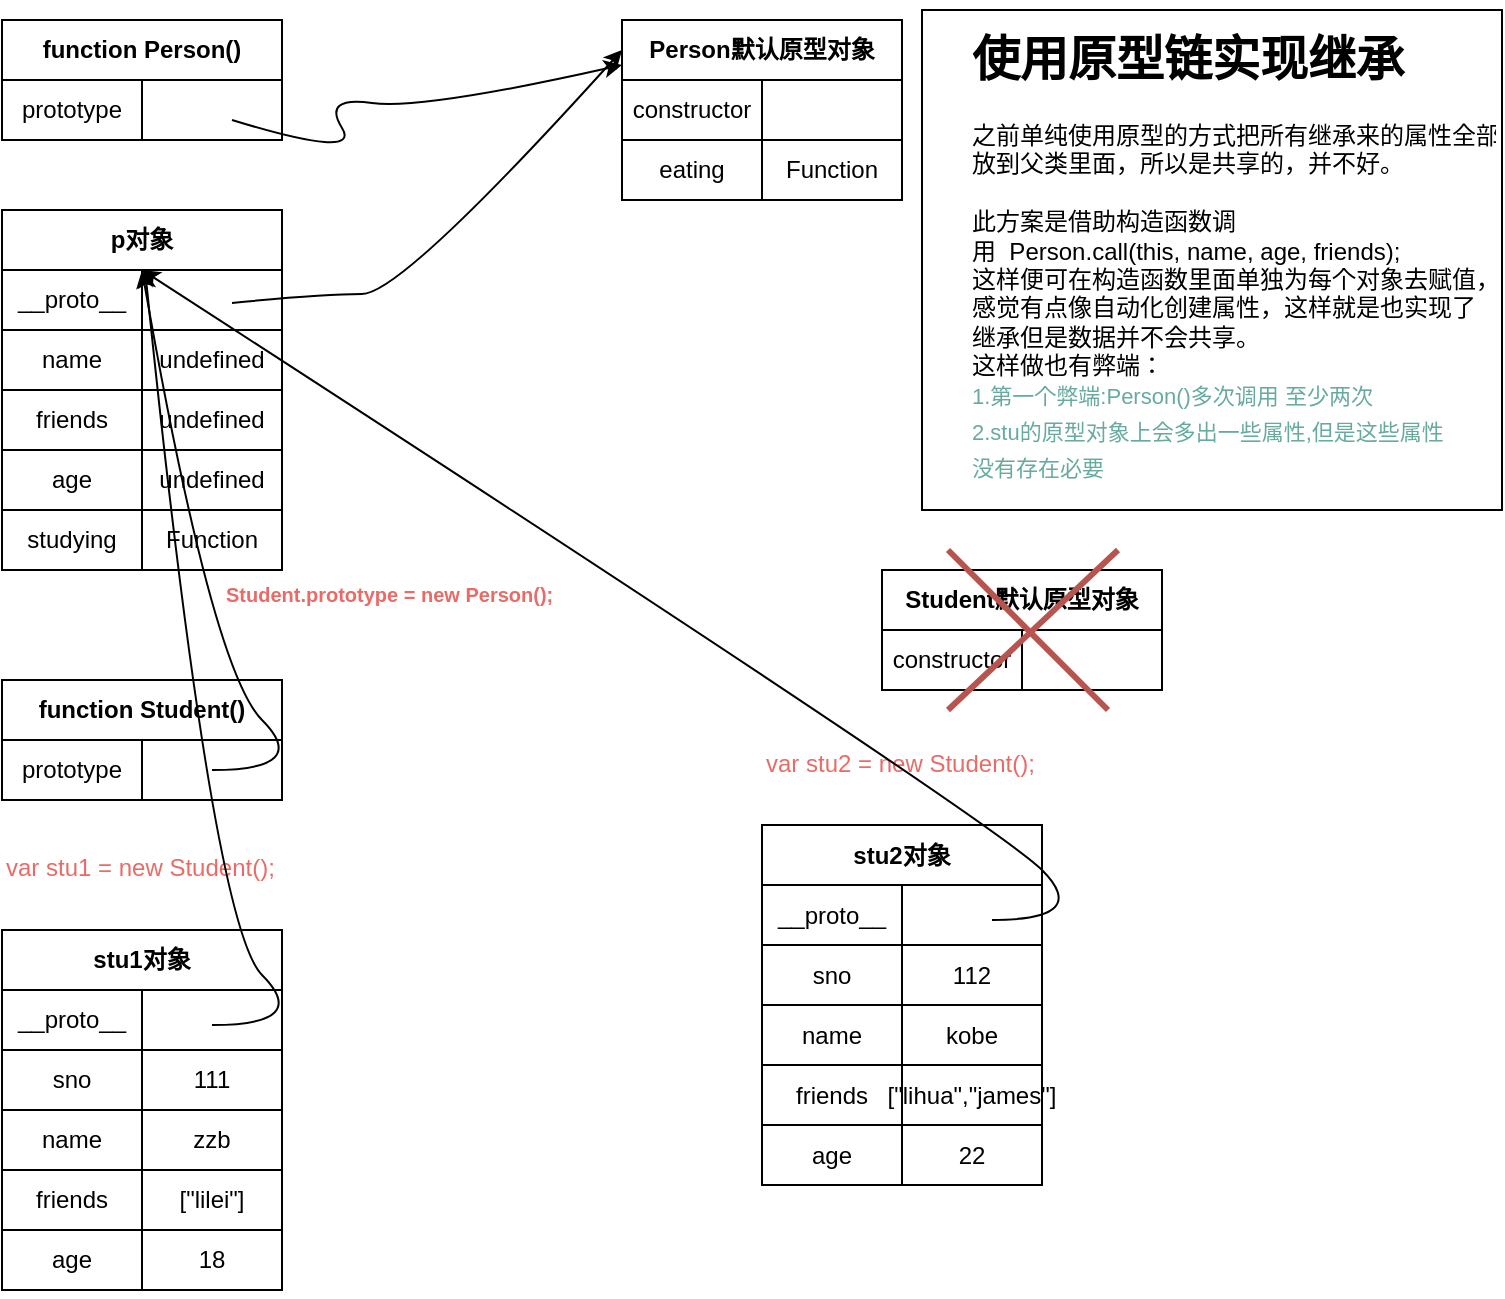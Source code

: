 <mxfile version="12.2.4" pages="1"><diagram id="wRlb4or1FIwCMrBX1UBE" name="第 1 页"><mxGraphModel dx="753" dy="686" grid="1" gridSize="10" guides="1" tooltips="1" connect="1" arrows="1" fold="1" page="1" pageScale="1" pageWidth="827" pageHeight="1169" math="0" shadow="0"><root><mxCell id="0"/><mxCell id="1" parent="0"/><mxCell id="2" value="" style="rounded=0;whiteSpace=wrap;html=1;fillColor=none;gradientColor=none;align=left;" parent="1" vertex="1"><mxGeometry x="50" y="30" width="140" height="60" as="geometry"/></mxCell><mxCell id="3" value="&lt;b&gt;function Person()&lt;/b&gt;" style="rounded=0;whiteSpace=wrap;html=1;align=center;" parent="1" vertex="1"><mxGeometry x="50" y="30" width="140" height="30" as="geometry"/></mxCell><mxCell id="4" value="" style="rounded=0;whiteSpace=wrap;html=1;align=center;" parent="1" vertex="1"><mxGeometry x="50" y="60" width="140" height="30" as="geometry"/></mxCell><mxCell id="5" value="prototype" style="rounded=0;whiteSpace=wrap;html=1;" parent="1" vertex="1"><mxGeometry x="50" y="60" width="70" height="30" as="geometry"/></mxCell><mxCell id="6" value="" style="rounded=0;whiteSpace=wrap;html=1;" parent="1" vertex="1"><mxGeometry x="120" y="60" width="70" height="30" as="geometry"/></mxCell><mxCell id="7" value="" style="rounded=0;whiteSpace=wrap;html=1;fillColor=none;gradientColor=none;align=left;" parent="1" vertex="1"><mxGeometry x="50" y="125" width="140" height="60" as="geometry"/></mxCell><mxCell id="8" value="&lt;b&gt;p对象&lt;/b&gt;" style="rounded=0;whiteSpace=wrap;html=1;align=center;" parent="1" vertex="1"><mxGeometry x="50" y="125" width="140" height="30" as="geometry"/></mxCell><mxCell id="9" value="" style="rounded=0;whiteSpace=wrap;html=1;align=center;" parent="1" vertex="1"><mxGeometry x="50" y="155" width="140" height="150" as="geometry"/></mxCell><mxCell id="10" value="__proto__" style="rounded=0;whiteSpace=wrap;html=1;" parent="1" vertex="1"><mxGeometry x="50" y="155" width="70" height="30" as="geometry"/></mxCell><mxCell id="11" value="" style="rounded=0;whiteSpace=wrap;html=1;align=center;" parent="1" vertex="1"><mxGeometry x="50" y="185" width="140" height="30" as="geometry"/></mxCell><mxCell id="12" value="name" style="rounded=0;whiteSpace=wrap;html=1;" parent="1" vertex="1"><mxGeometry x="50" y="185" width="70" height="30" as="geometry"/></mxCell><mxCell id="13" value="undefined" style="rounded=0;whiteSpace=wrap;html=1;" parent="1" vertex="1"><mxGeometry x="120" y="185" width="70" height="30" as="geometry"/></mxCell><mxCell id="18" value="" style="rounded=0;whiteSpace=wrap;html=1;fillColor=none;gradientColor=none;align=left;" parent="1" vertex="1"><mxGeometry x="50" y="360" width="140" height="60" as="geometry"/></mxCell><mxCell id="19" value="&lt;b&gt;function Student()&lt;/b&gt;" style="rounded=0;whiteSpace=wrap;html=1;align=center;" parent="1" vertex="1"><mxGeometry x="50" y="360" width="140" height="30" as="geometry"/></mxCell><mxCell id="20" value="" style="rounded=0;whiteSpace=wrap;html=1;align=center;" parent="1" vertex="1"><mxGeometry x="50" y="390" width="140" height="30" as="geometry"/></mxCell><mxCell id="21" value="prototype" style="rounded=0;whiteSpace=wrap;html=1;" parent="1" vertex="1"><mxGeometry x="50" y="390" width="70" height="30" as="geometry"/></mxCell><mxCell id="22" value="" style="rounded=0;whiteSpace=wrap;html=1;" parent="1" vertex="1"><mxGeometry x="120" y="390" width="70" height="30" as="geometry"/></mxCell><mxCell id="23" value="" style="rounded=0;whiteSpace=wrap;html=1;fillColor=none;gradientColor=none;align=left;" parent="1" vertex="1"><mxGeometry x="50" y="485" width="140" height="60" as="geometry"/></mxCell><mxCell id="24" value="&lt;b&gt;stu1对象&lt;/b&gt;" style="rounded=0;whiteSpace=wrap;html=1;align=center;" parent="1" vertex="1"><mxGeometry x="50" y="485" width="140" height="30" as="geometry"/></mxCell><mxCell id="25" value="" style="rounded=0;whiteSpace=wrap;html=1;align=center;" parent="1" vertex="1"><mxGeometry x="50" y="515" width="140" height="145" as="geometry"/></mxCell><mxCell id="26" value="__proto__" style="rounded=0;whiteSpace=wrap;html=1;" parent="1" vertex="1"><mxGeometry x="50" y="515" width="70" height="30" as="geometry"/></mxCell><mxCell id="27" value="" style="rounded=0;whiteSpace=wrap;html=1;align=center;" parent="1" vertex="1"><mxGeometry x="50" y="545" width="140" height="30" as="geometry"/></mxCell><mxCell id="28" value="sno" style="rounded=0;whiteSpace=wrap;html=1;" parent="1" vertex="1"><mxGeometry x="50" y="545" width="70" height="30" as="geometry"/></mxCell><mxCell id="29" value="111" style="rounded=0;whiteSpace=wrap;html=1;" parent="1" vertex="1"><mxGeometry x="120" y="545" width="70" height="30" as="geometry"/></mxCell><mxCell id="31" style="edgeStyle=orthogonalEdgeStyle;rounded=0;orthogonalLoop=1;jettySize=auto;html=1;exitX=0.5;exitY=1;exitDx=0;exitDy=0;" parent="1" source="25" target="25" edge="1"><mxGeometry relative="1" as="geometry"/></mxCell><mxCell id="32" value="" style="rounded=0;whiteSpace=wrap;html=1;fillColor=none;gradientColor=none;align=left;" parent="1" vertex="1"><mxGeometry x="360" y="30" width="140" height="60" as="geometry"/></mxCell><mxCell id="33" value="&lt;b&gt;Person默认原型对象&lt;/b&gt;" style="rounded=0;whiteSpace=wrap;html=1;align=center;" parent="1" vertex="1"><mxGeometry x="360" y="30" width="140" height="30" as="geometry"/></mxCell><mxCell id="34" value="" style="rounded=0;whiteSpace=wrap;html=1;align=center;" parent="1" vertex="1"><mxGeometry x="360" y="60" width="140" height="60" as="geometry"/></mxCell><mxCell id="35" value="" style="rounded=0;whiteSpace=wrap;html=1;align=center;" parent="1" vertex="1"><mxGeometry x="360" y="60" width="140" height="30" as="geometry"/></mxCell><mxCell id="36" value="" style="rounded=0;whiteSpace=wrap;html=1;align=center;" parent="1" vertex="1"><mxGeometry x="360" y="90" width="140" height="30" as="geometry"/></mxCell><mxCell id="37" value="constructor" style="rounded=0;whiteSpace=wrap;html=1;" parent="1" vertex="1"><mxGeometry x="360" y="60" width="70" height="30" as="geometry"/></mxCell><mxCell id="39" value="eating" style="rounded=0;whiteSpace=wrap;html=1;" parent="1" vertex="1"><mxGeometry x="360" y="90" width="70" height="30" as="geometry"/></mxCell><mxCell id="40" value="Function" style="rounded=0;whiteSpace=wrap;html=1;" parent="1" vertex="1"><mxGeometry x="430" y="90" width="70" height="30" as="geometry"/></mxCell><mxCell id="41" value="" style="rounded=0;whiteSpace=wrap;html=1;fillColor=none;gradientColor=none;align=left;" parent="1" vertex="1"><mxGeometry x="490" y="305" width="140" height="60" as="geometry"/></mxCell><mxCell id="42" value="&lt;b&gt;Student默认原型对象&lt;/b&gt;" style="rounded=0;whiteSpace=wrap;html=1;align=center;" parent="1" vertex="1"><mxGeometry x="490" y="305" width="140" height="30" as="geometry"/></mxCell><mxCell id="43" value="" style="rounded=0;whiteSpace=wrap;html=1;align=center;" parent="1" vertex="1"><mxGeometry x="490" y="335" width="140" height="25" as="geometry"/></mxCell><mxCell id="44" value="" style="rounded=0;whiteSpace=wrap;html=1;align=center;" parent="1" vertex="1"><mxGeometry x="490" y="335" width="140" height="30" as="geometry"/></mxCell><mxCell id="45" value="constructor" style="rounded=0;whiteSpace=wrap;html=1;" parent="1" vertex="1"><mxGeometry x="490" y="335" width="70" height="30" as="geometry"/></mxCell><mxCell id="46" value="" style="rounded=0;whiteSpace=wrap;html=1;" parent="1" vertex="1"><mxGeometry x="560" y="335" width="70" height="30" as="geometry"/></mxCell><mxCell id="47" value="" style="curved=1;endArrow=classic;html=1;entryX=0;entryY=0.75;entryDx=0;entryDy=0;" parent="1" target="33" edge="1"><mxGeometry width="50" height="50" relative="1" as="geometry"><mxPoint x="165" y="80" as="sourcePoint"/><mxPoint x="215" y="30" as="targetPoint"/><Array as="points"><mxPoint x="230" y="100"/><mxPoint x="210" y="68"/><mxPoint x="260" y="75"/></Array></mxGeometry></mxCell><mxCell id="48" value="" style="curved=1;endArrow=classic;html=1;entryX=0;entryY=0.25;entryDx=0;entryDy=0;" parent="1" target="32" edge="1"><mxGeometry width="50" height="50" relative="1" as="geometry"><mxPoint x="165" y="171.5" as="sourcePoint"/><mxPoint x="290" y="159" as="targetPoint"/><Array as="points"><mxPoint x="210" y="167"/><mxPoint x="250" y="167"/></Array></mxGeometry></mxCell><mxCell id="50" value="&lt;font style=&quot;font-size: 10px&quot; color=&quot;#ea6b66&quot;&gt;&lt;b&gt;Student.prototype = new Person();&lt;/b&gt;&lt;/font&gt;" style="text;html=1;direction=south;" parent="1" vertex="1"><mxGeometry x="160" y="302.5" width="175" height="30" as="geometry"/></mxCell><mxCell id="55" value="&lt;font color=&quot;#ea6b66&quot;&gt;var stu1 = new Student();&lt;/font&gt;" style="text;html=1;" parent="1" vertex="1"><mxGeometry x="50" y="440" width="150" height="30" as="geometry"/></mxCell><mxCell id="56" value="" style="endArrow=none;html=1;fillColor=#f8cecc;strokeColor=#b85450;strokeWidth=3;" parent="1" edge="1"><mxGeometry width="50" height="50" relative="1" as="geometry"><mxPoint x="523" y="375" as="sourcePoint"/><mxPoint x="608" y="295" as="targetPoint"/></mxGeometry></mxCell><mxCell id="57" value="" style="endArrow=none;html=1;fillColor=#f8cecc;strokeColor=#b85450;strokeWidth=3;" parent="1" edge="1"><mxGeometry width="50" height="50" relative="1" as="geometry"><mxPoint x="603" y="375" as="sourcePoint"/><mxPoint x="523" y="295" as="targetPoint"/></mxGeometry></mxCell><mxCell id="63" value="" style="rounded=0;whiteSpace=wrap;html=1;align=center;" parent="1" vertex="1"><mxGeometry x="50" y="245" width="140" height="30" as="geometry"/></mxCell><mxCell id="64" value="" style="rounded=0;whiteSpace=wrap;html=1;align=center;" parent="1" vertex="1"><mxGeometry x="50" y="215" width="140" height="30" as="geometry"/></mxCell><mxCell id="65" value="friends" style="rounded=0;whiteSpace=wrap;html=1;" parent="1" vertex="1"><mxGeometry x="50" y="215" width="70" height="30" as="geometry"/></mxCell><mxCell id="66" value="undefined" style="rounded=0;whiteSpace=wrap;html=1;" parent="1" vertex="1"><mxGeometry x="120" y="215" width="70" height="30" as="geometry"/></mxCell><mxCell id="67" value="age" style="rounded=0;whiteSpace=wrap;html=1;" parent="1" vertex="1"><mxGeometry x="50" y="245" width="70" height="30" as="geometry"/></mxCell><mxCell id="68" value="undefined" style="rounded=0;whiteSpace=wrap;html=1;" parent="1" vertex="1"><mxGeometry x="120" y="245" width="70" height="30" as="geometry"/></mxCell><mxCell id="72" value="" style="rounded=0;whiteSpace=wrap;html=1;align=center;" parent="1" vertex="1"><mxGeometry x="50" y="575" width="140" height="30" as="geometry"/></mxCell><mxCell id="73" value="" style="rounded=0;whiteSpace=wrap;html=1;align=center;" parent="1" vertex="1"><mxGeometry x="50" y="605" width="140" height="30" as="geometry"/></mxCell><mxCell id="74" value="name" style="rounded=0;whiteSpace=wrap;html=1;" parent="1" vertex="1"><mxGeometry x="50" y="575" width="70" height="30" as="geometry"/></mxCell><mxCell id="75" value="friends" style="rounded=0;whiteSpace=wrap;html=1;" parent="1" vertex="1"><mxGeometry x="50" y="605" width="70" height="30" as="geometry"/></mxCell><mxCell id="76" value="" style="rounded=0;whiteSpace=wrap;html=1;align=center;" parent="1" vertex="1"><mxGeometry x="50" y="635" width="140" height="30" as="geometry"/></mxCell><mxCell id="77" value="[&quot;lilei&quot;]" style="rounded=0;whiteSpace=wrap;html=1;" parent="1" vertex="1"><mxGeometry x="120" y="605" width="70" height="30" as="geometry"/></mxCell><mxCell id="78" value="zzb" style="rounded=0;whiteSpace=wrap;html=1;" parent="1" vertex="1"><mxGeometry x="120" y="575" width="70" height="30" as="geometry"/></mxCell><mxCell id="79" value="age" style="rounded=0;whiteSpace=wrap;html=1;" parent="1" vertex="1"><mxGeometry x="50" y="635" width="70" height="30" as="geometry"/></mxCell><mxCell id="80" value="18" style="rounded=0;whiteSpace=wrap;html=1;" parent="1" vertex="1"><mxGeometry x="120" y="635" width="70" height="30" as="geometry"/></mxCell><mxCell id="81" value="" style="rounded=0;whiteSpace=wrap;html=1;fillColor=none;gradientColor=none;align=left;" parent="1" vertex="1"><mxGeometry x="430" y="432.5" width="140" height="60" as="geometry"/></mxCell><mxCell id="82" value="&lt;b&gt;stu2对象&lt;/b&gt;" style="rounded=0;whiteSpace=wrap;html=1;align=center;" parent="1" vertex="1"><mxGeometry x="430" y="432.5" width="140" height="30" as="geometry"/></mxCell><mxCell id="83" value="" style="rounded=0;whiteSpace=wrap;html=1;align=center;" parent="1" vertex="1"><mxGeometry x="430" y="462.5" width="140" height="145" as="geometry"/></mxCell><mxCell id="84" value="__proto__" style="rounded=0;whiteSpace=wrap;html=1;" parent="1" vertex="1"><mxGeometry x="430" y="462.5" width="70" height="30" as="geometry"/></mxCell><mxCell id="85" value="" style="rounded=0;whiteSpace=wrap;html=1;align=center;" parent="1" vertex="1"><mxGeometry x="430" y="492.5" width="140" height="30" as="geometry"/></mxCell><mxCell id="86" value="sno" style="rounded=0;whiteSpace=wrap;html=1;" parent="1" vertex="1"><mxGeometry x="430" y="492.5" width="70" height="30" as="geometry"/></mxCell><mxCell id="87" value="112" style="rounded=0;whiteSpace=wrap;html=1;" parent="1" vertex="1"><mxGeometry x="500" y="492.5" width="70" height="30" as="geometry"/></mxCell><mxCell id="88" style="edgeStyle=orthogonalEdgeStyle;rounded=0;orthogonalLoop=1;jettySize=auto;html=1;exitX=0.5;exitY=1;exitDx=0;exitDy=0;" parent="1" source="83" target="83" edge="1"><mxGeometry relative="1" as="geometry"/></mxCell><mxCell id="89" value="&lt;font color=&quot;#ea6b66&quot;&gt;var stu2 = new Student();&lt;/font&gt;" style="text;html=1;" parent="1" vertex="1"><mxGeometry x="430" y="387.5" width="150" height="30" as="geometry"/></mxCell><mxCell id="90" value="" style="rounded=0;whiteSpace=wrap;html=1;align=center;" parent="1" vertex="1"><mxGeometry x="430" y="522.5" width="140" height="30" as="geometry"/></mxCell><mxCell id="91" value="" style="rounded=0;whiteSpace=wrap;html=1;align=center;" parent="1" vertex="1"><mxGeometry x="430" y="552.5" width="140" height="30" as="geometry"/></mxCell><mxCell id="92" value="name" style="rounded=0;whiteSpace=wrap;html=1;" parent="1" vertex="1"><mxGeometry x="430" y="522.5" width="70" height="30" as="geometry"/></mxCell><mxCell id="93" value="friends" style="rounded=0;whiteSpace=wrap;html=1;" parent="1" vertex="1"><mxGeometry x="430" y="552.5" width="70" height="30" as="geometry"/></mxCell><mxCell id="94" value="" style="rounded=0;whiteSpace=wrap;html=1;align=center;" parent="1" vertex="1"><mxGeometry x="430" y="582.5" width="140" height="30" as="geometry"/></mxCell><mxCell id="95" value="[&quot;lihua&quot;,&quot;james&quot;]" style="rounded=0;whiteSpace=wrap;html=1;" parent="1" vertex="1"><mxGeometry x="500" y="552.5" width="70" height="30" as="geometry"/></mxCell><mxCell id="96" value="kobe" style="rounded=0;whiteSpace=wrap;html=1;" parent="1" vertex="1"><mxGeometry x="500" y="522.5" width="70" height="30" as="geometry"/></mxCell><mxCell id="97" value="age" style="rounded=0;whiteSpace=wrap;html=1;" parent="1" vertex="1"><mxGeometry x="430" y="582.5" width="70" height="30" as="geometry"/></mxCell><mxCell id="98" value="22" style="rounded=0;whiteSpace=wrap;html=1;" parent="1" vertex="1"><mxGeometry x="500" y="582.5" width="70" height="30" as="geometry"/></mxCell><mxCell id="99" value="" style="curved=1;endArrow=classic;html=1;entryX=0.5;entryY=1;entryDx=0;entryDy=0;" parent="1" target="8" edge="1"><mxGeometry width="50" height="50" relative="1" as="geometry"><mxPoint x="545" y="480" as="sourcePoint"/><mxPoint x="595" y="430" as="targetPoint"/><Array as="points"><mxPoint x="595" y="480"/><mxPoint x="545" y="430"/></Array></mxGeometry></mxCell><mxCell id="102" value="" style="rounded=0;whiteSpace=wrap;html=1;" parent="1" vertex="1"><mxGeometry x="510" y="25" width="290" height="250" as="geometry"/></mxCell><mxCell id="103" value="&lt;h1&gt;使用原型链实现继承&lt;/h1&gt;&lt;div&gt;之前单纯使用原型的方式把所有继承来的属性全部放到父类里面，所以是共享的，并不好。&lt;/div&gt;&lt;div&gt;&lt;br&gt;&lt;/div&gt;&lt;div&gt;此方案是借助构造函数调用&lt;span style=&quot;font-family: &amp;#34;cascadia code&amp;#34; , , &amp;#34;consolas&amp;#34; , &amp;#34;courier new&amp;#34; , monospace , &amp;#34;consolas&amp;#34; , &amp;#34;courier new&amp;#34; , monospace ; white-space: pre&quot;&gt;&amp;nbsp; Person&lt;/span&gt;&lt;span style=&quot;font-family: &amp;#34;cascadia code&amp;#34; , , &amp;#34;consolas&amp;#34; , &amp;#34;courier new&amp;#34; , monospace , &amp;#34;consolas&amp;#34; , &amp;#34;courier new&amp;#34; , monospace ; white-space: pre&quot;&gt;.&lt;/span&gt;&lt;span style=&quot;font-family: &amp;#34;cascadia code&amp;#34; , , &amp;#34;consolas&amp;#34; , &amp;#34;courier new&amp;#34; , monospace , &amp;#34;consolas&amp;#34; , &amp;#34;courier new&amp;#34; , monospace ; white-space: pre&quot;&gt;call&lt;/span&gt;&lt;span style=&quot;font-family: &amp;#34;cascadia code&amp;#34; , , &amp;#34;consolas&amp;#34; , &amp;#34;courier new&amp;#34; , monospace , &amp;#34;consolas&amp;#34; , &amp;#34;courier new&amp;#34; , monospace ; white-space: pre&quot;&gt;(&lt;/span&gt;&lt;span style=&quot;font-family: &amp;#34;cascadia code&amp;#34; , , &amp;#34;consolas&amp;#34; , &amp;#34;courier new&amp;#34; , monospace , &amp;#34;consolas&amp;#34; , &amp;#34;courier new&amp;#34; , monospace ; white-space: pre&quot;&gt;this&lt;/span&gt;&lt;span style=&quot;font-family: &amp;#34;cascadia code&amp;#34; , , &amp;#34;consolas&amp;#34; , &amp;#34;courier new&amp;#34; , monospace , &amp;#34;consolas&amp;#34; , &amp;#34;courier new&amp;#34; , monospace ; white-space: pre&quot;&gt;,&lt;/span&gt;&lt;span style=&quot;font-family: &amp;#34;cascadia code&amp;#34; , , &amp;#34;consolas&amp;#34; , &amp;#34;courier new&amp;#34; , monospace , &amp;#34;consolas&amp;#34; , &amp;#34;courier new&amp;#34; , monospace ; white-space: pre&quot;&gt; name&lt;/span&gt;&lt;span style=&quot;font-family: &amp;#34;cascadia code&amp;#34; , , &amp;#34;consolas&amp;#34; , &amp;#34;courier new&amp;#34; , monospace , &amp;#34;consolas&amp;#34; , &amp;#34;courier new&amp;#34; , monospace ; white-space: pre&quot;&gt;,&lt;/span&gt;&lt;span style=&quot;font-family: &amp;#34;cascadia code&amp;#34; , , &amp;#34;consolas&amp;#34; , &amp;#34;courier new&amp;#34; , monospace , &amp;#34;consolas&amp;#34; , &amp;#34;courier new&amp;#34; , monospace ; white-space: pre&quot;&gt; age&lt;/span&gt;&lt;span style=&quot;font-family: &amp;#34;cascadia code&amp;#34; , , &amp;#34;consolas&amp;#34; , &amp;#34;courier new&amp;#34; , monospace , &amp;#34;consolas&amp;#34; , &amp;#34;courier new&amp;#34; , monospace ; white-space: pre&quot;&gt;,&lt;/span&gt;&lt;span style=&quot;font-family: &amp;#34;cascadia code&amp;#34; , , &amp;#34;consolas&amp;#34; , &amp;#34;courier new&amp;#34; , monospace , &amp;#34;consolas&amp;#34; , &amp;#34;courier new&amp;#34; , monospace ; white-space: pre&quot;&gt; friends);&lt;/span&gt;&lt;/div&gt;&lt;div&gt;&lt;span style=&quot;white-space: pre&quot;&gt;这样便可在构造函数里面单独为每个对象去赋值，&lt;/span&gt;&lt;/div&gt;&lt;div&gt;&lt;span style=&quot;white-space: pre&quot;&gt;感觉有点像自动化创建属性，这样就是也实现了&lt;/span&gt;&lt;/div&gt;&lt;div&gt;&lt;span style=&quot;white-space: pre&quot;&gt;继承但是数据并不会共享。&lt;/span&gt;&lt;/div&gt;&lt;div&gt;&lt;span style=&quot;white-space: pre&quot;&gt;这样做也有弊端：&lt;/span&gt;&lt;/div&gt;&lt;div style=&quot;font-size: 11px&quot;&gt;&lt;div style=&quot;line-height: 160% ; white-space: pre&quot;&gt;&lt;div&gt;&lt;font style=&quot;font-size: 11px&quot; color=&quot;#67ab9f&quot;&gt;1.第一个弊端:Person()多次调用 至少两次&lt;/font&gt;&lt;/div&gt;&lt;div&gt;&lt;font style=&quot;font-size: 11px&quot; color=&quot;#67ab9f&quot;&gt;2.stu的原型对象上会多出一些属性,但是这些属性&lt;/font&gt;&lt;/div&gt;&lt;div&gt;&lt;span&gt;&lt;font color=&quot;#67ab9f&quot;&gt;没有存在必要&lt;/font&gt;&lt;/span&gt;&lt;/div&gt;&lt;/div&gt;&lt;/div&gt;&lt;div style=&quot;color: rgb(191 , 199 , 213) ; background-color: rgb(41 , 45 , 62) ; font-family: &amp;#34;cascadia code&amp;#34; , , &amp;#34;consolas&amp;#34; , &amp;#34;courier new&amp;#34; , monospace , &amp;#34;consolas&amp;#34; , &amp;#34;courier new&amp;#34; , monospace ; font-size: 16px ; line-height: 22px ; white-space: pre&quot;&gt;&lt;div&gt;&lt;/div&gt;&lt;/div&gt;" style="text;html=1;strokeColor=none;fillColor=none;spacing=5;spacingTop=-20;whiteSpace=wrap;overflow=hidden;rounded=0;" parent="1" vertex="1"><mxGeometry x="530" y="30" width="270" height="240" as="geometry"/></mxCell><mxCell id="104" value="" style="rounded=0;whiteSpace=wrap;html=1;align=center;" parent="1" vertex="1"><mxGeometry x="50" y="275" width="140" height="30" as="geometry"/></mxCell><mxCell id="107" value="studying" style="rounded=0;whiteSpace=wrap;html=1;" parent="1" vertex="1"><mxGeometry x="50" y="275" width="70" height="30" as="geometry"/></mxCell><mxCell id="108" value="Function" style="rounded=0;whiteSpace=wrap;html=1;" parent="1" vertex="1"><mxGeometry x="120" y="275" width="70" height="30" as="geometry"/></mxCell><mxCell id="109" value="" style="curved=1;endArrow=classic;html=1;entryX=0.5;entryY=1;entryDx=0;entryDy=0;" parent="1" edge="1"><mxGeometry width="50" height="50" relative="1" as="geometry"><mxPoint x="155" y="405" as="sourcePoint"/><mxPoint x="120" y="155" as="targetPoint"/><Array as="points"><mxPoint x="205" y="405"/><mxPoint x="155" y="355"/></Array></mxGeometry></mxCell><mxCell id="110" value="" style="curved=1;endArrow=classic;html=1;" parent="1" edge="1"><mxGeometry width="50" height="50" relative="1" as="geometry"><mxPoint x="155" y="532.5" as="sourcePoint"/><mxPoint x="121.533" y="155" as="targetPoint"/><Array as="points"><mxPoint x="205" y="532.5"/><mxPoint x="155" y="482.5"/></Array></mxGeometry></mxCell></root></mxGraphModel></diagram></mxfile>